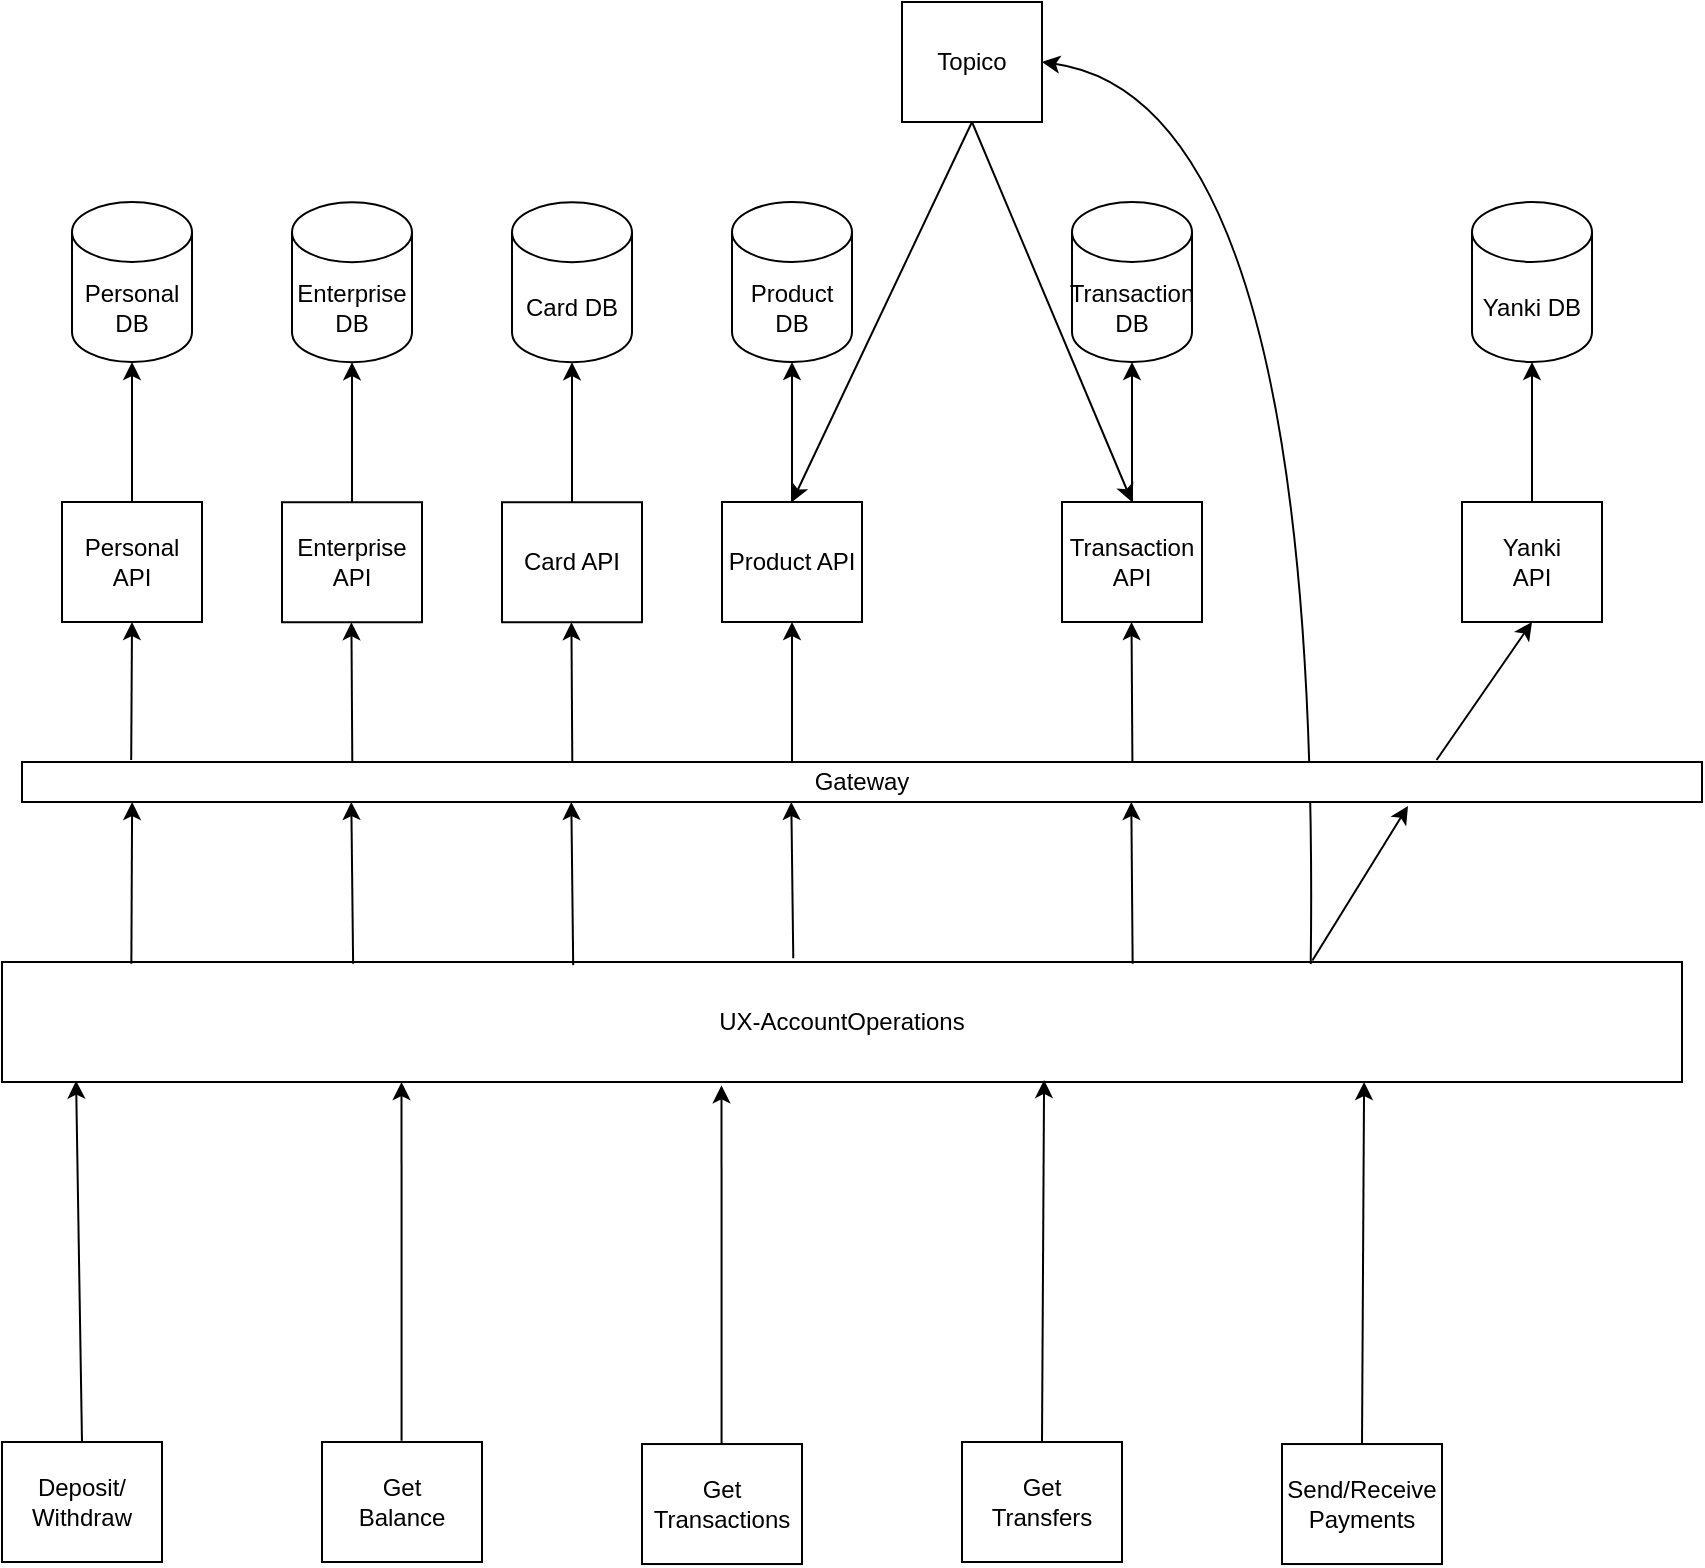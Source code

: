 <mxfile version="17.5.0" type="device" pages="2"><diagram id="IuZ8UtIoADJ6K-cjk_1B" name="Page-1"><mxGraphModel dx="2249" dy="762" grid="1" gridSize="10" guides="1" tooltips="1" connect="1" arrows="1" fold="1" page="1" pageScale="1" pageWidth="827" pageHeight="1169" math="0" shadow="0"><root><mxCell id="0"/><mxCell id="1" parent="0"/><mxCell id="a_QQHa1EiUxBRfrHj9vG-1" value="Personal DB" style="shape=cylinder3;whiteSpace=wrap;html=1;boundedLbl=1;backgroundOutline=1;size=15;" parent="1" vertex="1"><mxGeometry x="-45" y="160" width="60" height="80" as="geometry"/></mxCell><mxCell id="a_QQHa1EiUxBRfrHj9vG-2" value="Product DB" style="shape=cylinder3;whiteSpace=wrap;html=1;boundedLbl=1;backgroundOutline=1;size=15;" parent="1" vertex="1"><mxGeometry x="285" y="160" width="60" height="80" as="geometry"/></mxCell><mxCell id="a_QQHa1EiUxBRfrHj9vG-3" value="Deposit/&lt;br&gt;Withdraw" style="rounded=0;whiteSpace=wrap;html=1;" parent="1" vertex="1"><mxGeometry x="-80" y="780" width="80" height="60" as="geometry"/></mxCell><mxCell id="a_QQHa1EiUxBRfrHj9vG-5" value="Get&lt;br&gt;Balance" style="rounded=0;whiteSpace=wrap;html=1;" parent="1" vertex="1"><mxGeometry x="80" y="780" width="80" height="60" as="geometry"/></mxCell><mxCell id="a_QQHa1EiUxBRfrHj9vG-8" value="" style="endArrow=classic;html=1;rounded=0;exitX=0.5;exitY=0;exitDx=0;exitDy=0;entryX=0.056;entryY=1.006;entryDx=0;entryDy=0;entryPerimeter=0;" parent="1" source="a_QQHa1EiUxBRfrHj9vG-3" edge="1"><mxGeometry width="50" height="50" relative="1" as="geometry"><mxPoint x="40" y="708.98" as="sourcePoint"/><mxPoint x="-42.96" y="599.34" as="targetPoint"/></mxGeometry></mxCell><mxCell id="a_QQHa1EiUxBRfrHj9vG-10" value="UX-AccountOperations" style="rounded=0;whiteSpace=wrap;html=1;" parent="1" vertex="1"><mxGeometry x="-80" y="540" width="840" height="60" as="geometry"/></mxCell><mxCell id="a_QQHa1EiUxBRfrHj9vG-11" value="Product API" style="rounded=0;whiteSpace=wrap;html=1;" parent="1" vertex="1"><mxGeometry x="280" y="310" width="70" height="60" as="geometry"/></mxCell><mxCell id="a_QQHa1EiUxBRfrHj9vG-13" value="" style="endArrow=classic;html=1;rounded=0;entryX=0.5;entryY=1;entryDx=0;entryDy=0;entryPerimeter=0;" parent="1" source="a_QQHa1EiUxBRfrHj9vG-11" target="a_QQHa1EiUxBRfrHj9vG-2" edge="1"><mxGeometry width="50" height="50" relative="1" as="geometry"><mxPoint x="419.5" y="410" as="sourcePoint"/><mxPoint x="419.5" y="260" as="targetPoint"/></mxGeometry></mxCell><mxCell id="a_QQHa1EiUxBRfrHj9vG-18" value="Get Transactions" style="rounded=0;whiteSpace=wrap;html=1;" parent="1" vertex="1"><mxGeometry x="240" y="781.02" width="80" height="60" as="geometry"/></mxCell><mxCell id="KYuFJ9629U5doPVNfK1--2" value="Get&lt;br&gt;Transfers" style="rounded=0;whiteSpace=wrap;html=1;" parent="1" vertex="1"><mxGeometry x="400" y="780" width="80" height="60" as="geometry"/></mxCell><mxCell id="KYuFJ9629U5doPVNfK1--3" value="" style="endArrow=classic;html=1;rounded=0;exitX=0.5;exitY=0;exitDx=0;exitDy=0;entryX=0.557;entryY=0.983;entryDx=0;entryDy=0;entryPerimeter=0;" parent="1" source="KYuFJ9629U5doPVNfK1--2" edge="1"><mxGeometry width="50" height="50" relative="1" as="geometry"><mxPoint x="880" y="500" as="sourcePoint"/><mxPoint x="441.04" y="598.98" as="targetPoint"/></mxGeometry></mxCell><mxCell id="KYuFJ9629U5doPVNfK1--6" value="Enterprise DB" style="shape=cylinder3;whiteSpace=wrap;html=1;boundedLbl=1;backgroundOutline=1;size=15;" parent="1" vertex="1"><mxGeometry x="65" y="160.12" width="60" height="80" as="geometry"/></mxCell><mxCell id="KYuFJ9629U5doPVNfK1--10" value="Personal API" style="rounded=0;whiteSpace=wrap;html=1;" parent="1" vertex="1"><mxGeometry x="-50" y="310" width="70" height="60" as="geometry"/></mxCell><mxCell id="KYuFJ9629U5doPVNfK1--11" value="Enterprise API" style="rounded=0;whiteSpace=wrap;html=1;" parent="1" vertex="1"><mxGeometry x="60" y="310.12" width="70" height="60" as="geometry"/></mxCell><mxCell id="KYuFJ9629U5doPVNfK1--13" value="" style="endArrow=classic;html=1;rounded=0;exitX=0.5;exitY=0;exitDx=0;exitDy=0;entryX=0.909;entryY=1.011;entryDx=0;entryDy=0;entryPerimeter=0;" parent="1" edge="1"><mxGeometry width="50" height="50" relative="1" as="geometry"><mxPoint x="279.8" y="781.02" as="sourcePoint"/><mxPoint x="279.76" y="601.68" as="targetPoint"/></mxGeometry></mxCell><mxCell id="KYuFJ9629U5doPVNfK1--14" value="" style="endArrow=classic;html=1;rounded=0;exitX=0.5;exitY=0;exitDx=0;exitDy=0;entryX=0.909;entryY=1.011;entryDx=0;entryDy=0;entryPerimeter=0;" parent="1" edge="1"><mxGeometry width="50" height="50" relative="1" as="geometry"><mxPoint x="119.8" y="779.34" as="sourcePoint"/><mxPoint x="119.76" y="600" as="targetPoint"/></mxGeometry></mxCell><mxCell id="KYuFJ9629U5doPVNfK1--15" value="" style="endArrow=classic;html=1;rounded=0;exitX=0.065;exitY=-0.05;exitDx=0;exitDy=0;entryX=0.5;entryY=1;entryDx=0;entryDy=0;exitPerimeter=0;" parent="1" source="cX5mDT65zVVy8cALJo_l-21" target="KYuFJ9629U5doPVNfK1--10" edge="1"><mxGeometry width="50" height="50" relative="1" as="geometry"><mxPoint x="130.04" y="559.67" as="sourcePoint"/><mxPoint x="130" y="380.33" as="targetPoint"/></mxGeometry></mxCell><mxCell id="KYuFJ9629U5doPVNfK1--16" value="" style="endArrow=classic;html=1;rounded=0;exitX=0.126;exitY=-0.002;exitDx=0;exitDy=0;entryX=0.5;entryY=1;entryDx=0;entryDy=0;exitPerimeter=0;" parent="1" edge="1"><mxGeometry width="50" height="50" relative="1" as="geometry"><mxPoint x="95.15" y="440.0" as="sourcePoint"/><mxPoint x="94.71" y="370.12" as="targetPoint"/></mxGeometry></mxCell><mxCell id="KYuFJ9629U5doPVNfK1--17" value="" style="endArrow=classic;html=1;rounded=0;entryX=0.5;entryY=1;entryDx=0;entryDy=0;" parent="1" target="a_QQHa1EiUxBRfrHj9vG-11" edge="1"><mxGeometry width="50" height="50" relative="1" as="geometry"><mxPoint x="315" y="440" as="sourcePoint"/><mxPoint x="319.76" y="370" as="targetPoint"/></mxGeometry></mxCell><mxCell id="KYuFJ9629U5doPVNfK1--19" value="" style="endArrow=classic;html=1;rounded=0;entryX=0.5;entryY=1;entryDx=0;entryDy=0;entryPerimeter=0;exitX=0.5;exitY=0;exitDx=0;exitDy=0;" parent="1" source="KYuFJ9629U5doPVNfK1--11" target="KYuFJ9629U5doPVNfK1--6" edge="1"><mxGeometry width="50" height="50" relative="1" as="geometry"><mxPoint x="120" y="310.12" as="sourcePoint"/><mxPoint x="120" y="240.12" as="targetPoint"/></mxGeometry></mxCell><mxCell id="KYuFJ9629U5doPVNfK1--20" value="" style="endArrow=classic;html=1;rounded=0;entryX=0.5;entryY=1;entryDx=0;entryDy=0;entryPerimeter=0;exitX=0.5;exitY=0;exitDx=0;exitDy=0;" parent="1" source="KYuFJ9629U5doPVNfK1--10" target="a_QQHa1EiUxBRfrHj9vG-1" edge="1"><mxGeometry width="50" height="50" relative="1" as="geometry"><mxPoint x="130" y="310" as="sourcePoint"/><mxPoint x="130" y="240" as="targetPoint"/></mxGeometry></mxCell><mxCell id="cX5mDT65zVVy8cALJo_l-1" value="Yanki DB" style="shape=cylinder3;whiteSpace=wrap;html=1;boundedLbl=1;backgroundOutline=1;size=15;" vertex="1" parent="1"><mxGeometry x="655" y="160" width="60" height="80" as="geometry"/></mxCell><mxCell id="cX5mDT65zVVy8cALJo_l-2" value="Yanki&lt;br&gt;API" style="rounded=0;whiteSpace=wrap;html=1;" vertex="1" parent="1"><mxGeometry x="650" y="310" width="70" height="60" as="geometry"/></mxCell><mxCell id="cX5mDT65zVVy8cALJo_l-3" value="" style="endArrow=classic;html=1;rounded=0;exitX=0.5;exitY=0;exitDx=0;exitDy=0;entryX=0.5;entryY=1;entryDx=0;entryDy=0;entryPerimeter=0;" edge="1" parent="1" source="cX5mDT65zVVy8cALJo_l-2" target="cX5mDT65zVVy8cALJo_l-1"><mxGeometry width="50" height="50" relative="1" as="geometry"><mxPoint x="689.66" y="310" as="sourcePoint"/><mxPoint x="690" y="240" as="targetPoint"/></mxGeometry></mxCell><mxCell id="cX5mDT65zVVy8cALJo_l-4" value="" style="endArrow=classic;html=1;rounded=0;exitX=0.78;exitY=-0.012;exitDx=0;exitDy=0;entryX=0.825;entryY=1.1;entryDx=0;entryDy=0;exitPerimeter=0;entryPerimeter=0;" edge="1" parent="1" source="a_QQHa1EiUxBRfrHj9vG-10" target="cX5mDT65zVVy8cALJo_l-21"><mxGeometry width="50" height="50" relative="1" as="geometry"><mxPoint x="560.44" y="439.88" as="sourcePoint"/><mxPoint x="560" y="370" as="targetPoint"/></mxGeometry></mxCell><mxCell id="cX5mDT65zVVy8cALJo_l-7" value="Transaction DB" style="shape=cylinder3;whiteSpace=wrap;html=1;boundedLbl=1;backgroundOutline=1;size=15;" vertex="1" parent="1"><mxGeometry x="455" y="160" width="60" height="80" as="geometry"/></mxCell><mxCell id="cX5mDT65zVVy8cALJo_l-8" value="Transaction&lt;br&gt;API" style="rounded=0;whiteSpace=wrap;html=1;" vertex="1" parent="1"><mxGeometry x="450" y="310" width="70" height="60" as="geometry"/></mxCell><mxCell id="cX5mDT65zVVy8cALJo_l-9" value="" style="endArrow=classic;html=1;rounded=0;exitX=0.5;exitY=0;exitDx=0;exitDy=0;entryX=0.5;entryY=1;entryDx=0;entryDy=0;entryPerimeter=0;" edge="1" parent="1" source="cX5mDT65zVVy8cALJo_l-8" target="cX5mDT65zVVy8cALJo_l-7"><mxGeometry width="50" height="50" relative="1" as="geometry"><mxPoint x="489.66" y="310" as="sourcePoint"/><mxPoint x="490" y="240" as="targetPoint"/></mxGeometry></mxCell><mxCell id="cX5mDT65zVVy8cALJo_l-10" value="" style="endArrow=classic;html=1;rounded=0;exitX=0.126;exitY=-0.002;exitDx=0;exitDy=0;entryX=0.5;entryY=1;entryDx=0;entryDy=0;exitPerimeter=0;" edge="1" parent="1"><mxGeometry width="50" height="50" relative="1" as="geometry"><mxPoint x="485.2" y="439.88" as="sourcePoint"/><mxPoint x="484.76" y="370" as="targetPoint"/></mxGeometry></mxCell><mxCell id="cX5mDT65zVVy8cALJo_l-11" value="Topico" style="rounded=0;whiteSpace=wrap;html=1;" vertex="1" parent="1"><mxGeometry x="370" y="60" width="70" height="60" as="geometry"/></mxCell><mxCell id="cX5mDT65zVVy8cALJo_l-12" value="" style="curved=1;endArrow=classic;html=1;rounded=0;entryX=1;entryY=0.5;entryDx=0;entryDy=0;exitX=0.779;exitY=0.017;exitDx=0;exitDy=0;exitPerimeter=0;" edge="1" parent="1" source="a_QQHa1EiUxBRfrHj9vG-10" target="cX5mDT65zVVy8cALJo_l-11"><mxGeometry width="50" height="50" relative="1" as="geometry"><mxPoint x="560" y="440" as="sourcePoint"/><mxPoint x="630" y="110" as="targetPoint"/><Array as="points"><mxPoint x="580" y="110"/></Array></mxGeometry></mxCell><mxCell id="cX5mDT65zVVy8cALJo_l-13" value="" style="endArrow=classic;html=1;rounded=0;entryX=0.5;entryY=0;entryDx=0;entryDy=0;exitX=0.5;exitY=1;exitDx=0;exitDy=0;" edge="1" parent="1" source="cX5mDT65zVVy8cALJo_l-11" target="cX5mDT65zVVy8cALJo_l-8"><mxGeometry width="50" height="50" relative="1" as="geometry"><mxPoint x="110" y="210" as="sourcePoint"/><mxPoint x="160" y="160" as="targetPoint"/></mxGeometry></mxCell><mxCell id="cX5mDT65zVVy8cALJo_l-14" value="" style="endArrow=classic;html=1;rounded=0;entryX=0.5;entryY=0;entryDx=0;entryDy=0;exitX=0.5;exitY=1;exitDx=0;exitDy=0;" edge="1" parent="1" source="cX5mDT65zVVy8cALJo_l-11" target="a_QQHa1EiUxBRfrHj9vG-11"><mxGeometry width="50" height="50" relative="1" as="geometry"><mxPoint x="415" y="130" as="sourcePoint"/><mxPoint x="495" y="320" as="targetPoint"/></mxGeometry></mxCell><mxCell id="cX5mDT65zVVy8cALJo_l-15" value="Send/Receive Payments" style="rounded=0;whiteSpace=wrap;html=1;" vertex="1" parent="1"><mxGeometry x="560" y="781.02" width="80" height="60" as="geometry"/></mxCell><mxCell id="cX5mDT65zVVy8cALJo_l-16" value="" style="endArrow=classic;html=1;rounded=0;exitX=0.5;exitY=0;exitDx=0;exitDy=0;entryX=0.557;entryY=0.983;entryDx=0;entryDy=0;entryPerimeter=0;" edge="1" parent="1" source="cX5mDT65zVVy8cALJo_l-15"><mxGeometry width="50" height="50" relative="1" as="geometry"><mxPoint x="1040" y="501.02" as="sourcePoint"/><mxPoint x="601.04" y="600" as="targetPoint"/></mxGeometry></mxCell><mxCell id="cX5mDT65zVVy8cALJo_l-17" value="Card DB" style="shape=cylinder3;whiteSpace=wrap;html=1;boundedLbl=1;backgroundOutline=1;size=15;" vertex="1" parent="1"><mxGeometry x="175" y="160.12" width="60" height="80" as="geometry"/></mxCell><mxCell id="cX5mDT65zVVy8cALJo_l-18" value="Card API" style="rounded=0;whiteSpace=wrap;html=1;" vertex="1" parent="1"><mxGeometry x="170" y="310.12" width="70" height="60" as="geometry"/></mxCell><mxCell id="cX5mDT65zVVy8cALJo_l-19" value="" style="endArrow=classic;html=1;rounded=0;exitX=0.126;exitY=-0.002;exitDx=0;exitDy=0;entryX=0.5;entryY=1;entryDx=0;entryDy=0;exitPerimeter=0;" edge="1" parent="1"><mxGeometry width="50" height="50" relative="1" as="geometry"><mxPoint x="205.15" y="440" as="sourcePoint"/><mxPoint x="204.71" y="370.12" as="targetPoint"/></mxGeometry></mxCell><mxCell id="cX5mDT65zVVy8cALJo_l-20" value="" style="endArrow=classic;html=1;rounded=0;entryX=0.5;entryY=1;entryDx=0;entryDy=0;entryPerimeter=0;exitX=0.5;exitY=0;exitDx=0;exitDy=0;" edge="1" parent="1" source="cX5mDT65zVVy8cALJo_l-18" target="cX5mDT65zVVy8cALJo_l-17"><mxGeometry width="50" height="50" relative="1" as="geometry"><mxPoint x="230" y="310.12" as="sourcePoint"/><mxPoint x="230" y="240.12" as="targetPoint"/></mxGeometry></mxCell><mxCell id="cX5mDT65zVVy8cALJo_l-21" value="Gateway" style="rounded=0;whiteSpace=wrap;html=1;" vertex="1" parent="1"><mxGeometry x="-70" y="440" width="840" height="20" as="geometry"/></mxCell><mxCell id="cX5mDT65zVVy8cALJo_l-22" value="" style="endArrow=classic;html=1;rounded=0;exitX=0.077;exitY=0.015;exitDx=0;exitDy=0;entryX=0.5;entryY=1;entryDx=0;entryDy=0;exitPerimeter=0;" edge="1" parent="1" source="a_QQHa1EiUxBRfrHj9vG-10"><mxGeometry width="50" height="50" relative="1" as="geometry"><mxPoint x="-15.34" y="529" as="sourcePoint"/><mxPoint x="-14.94" y="460" as="targetPoint"/></mxGeometry></mxCell><mxCell id="cX5mDT65zVVy8cALJo_l-23" value="" style="endArrow=classic;html=1;rounded=0;exitX=0.209;exitY=0.015;exitDx=0;exitDy=0;entryX=0.5;entryY=1;entryDx=0;entryDy=0;exitPerimeter=0;" edge="1" parent="1" source="a_QQHa1EiUxBRfrHj9vG-10"><mxGeometry width="50" height="50" relative="1" as="geometry"><mxPoint x="95.1" y="529.88" as="sourcePoint"/><mxPoint x="94.66" y="460.0" as="targetPoint"/></mxGeometry></mxCell><mxCell id="cX5mDT65zVVy8cALJo_l-24" value="" style="endArrow=classic;html=1;rounded=0;entryX=0.5;entryY=1;entryDx=0;entryDy=0;exitX=0.471;exitY=-0.031;exitDx=0;exitDy=0;exitPerimeter=0;" edge="1" parent="1" source="a_QQHa1EiUxBRfrHj9vG-10"><mxGeometry width="50" height="50" relative="1" as="geometry"><mxPoint x="314.66" y="530" as="sourcePoint"/><mxPoint x="314.66" y="460" as="targetPoint"/></mxGeometry></mxCell><mxCell id="cX5mDT65zVVy8cALJo_l-25" value="" style="endArrow=classic;html=1;rounded=0;exitX=0.673;exitY=0.015;exitDx=0;exitDy=0;entryX=0.5;entryY=1;entryDx=0;entryDy=0;exitPerimeter=0;" edge="1" parent="1" source="a_QQHa1EiUxBRfrHj9vG-10"><mxGeometry width="50" height="50" relative="1" as="geometry"><mxPoint x="485.1" y="529.88" as="sourcePoint"/><mxPoint x="484.66" y="460" as="targetPoint"/></mxGeometry></mxCell><mxCell id="cX5mDT65zVVy8cALJo_l-26" value="" style="endArrow=classic;html=1;rounded=0;exitX=0.34;exitY=0.026;exitDx=0;exitDy=0;entryX=0.5;entryY=1;entryDx=0;entryDy=0;exitPerimeter=0;" edge="1" parent="1" source="a_QQHa1EiUxBRfrHj9vG-10"><mxGeometry width="50" height="50" relative="1" as="geometry"><mxPoint x="205.1" y="529.88" as="sourcePoint"/><mxPoint x="204.66" y="460.0" as="targetPoint"/></mxGeometry></mxCell><mxCell id="cX5mDT65zVVy8cALJo_l-27" value="" style="endArrow=classic;html=1;rounded=0;exitX=0.842;exitY=-0.05;exitDx=0;exitDy=0;entryX=0.5;entryY=1;entryDx=0;entryDy=0;exitPerimeter=0;" edge="1" parent="1" source="cX5mDT65zVVy8cALJo_l-21" target="cX5mDT65zVVy8cALJo_l-2"><mxGeometry width="50" height="50" relative="1" as="geometry"><mxPoint x="616.48" y="440" as="sourcePoint"/><mxPoint x="650.0" y="363.72" as="targetPoint"/></mxGeometry></mxCell></root></mxGraphModel></diagram><diagram id="lpLo9djQ4YTZzFvlZy6b" name="Page-2"><mxGraphModel dx="1059" dy="1871" grid="1" gridSize="10" guides="1" tooltips="1" connect="1" arrows="1" fold="1" page="1" pageScale="1" pageWidth="827" pageHeight="1169" math="0" shadow="0"><root><mxCell id="0"/><mxCell id="1" parent="0"/><mxCell id="lYzwQVZU7XmkVxWhcohu-1" value="Table: Cuentas" style="shape=table;startSize=30;container=1;collapsible=1;childLayout=tableLayout;fixedRows=1;rowLines=0;fontStyle=1;align=center;resizeLast=1;" parent="1" vertex="1"><mxGeometry x="360" y="-40" width="200" height="300" as="geometry"/></mxCell><mxCell id="lYzwQVZU7XmkVxWhcohu-2" value="" style="shape=tableRow;horizontal=0;startSize=0;swimlaneHead=0;swimlaneBody=0;fillColor=none;collapsible=0;dropTarget=0;points=[[0,0.5],[1,0.5]];portConstraint=eastwest;top=0;left=0;right=0;bottom=1;" parent="lYzwQVZU7XmkVxWhcohu-1" vertex="1"><mxGeometry y="30" width="200" height="30" as="geometry"/></mxCell><mxCell id="lYzwQVZU7XmkVxWhcohu-3" value="PK" style="shape=partialRectangle;connectable=0;fillColor=none;top=0;left=0;bottom=0;right=0;fontStyle=1;overflow=hidden;" parent="lYzwQVZU7XmkVxWhcohu-2" vertex="1"><mxGeometry width="30" height="30" as="geometry"><mxRectangle width="30" height="30" as="alternateBounds"/></mxGeometry></mxCell><mxCell id="lYzwQVZU7XmkVxWhcohu-4" value="ID" style="shape=partialRectangle;connectable=0;fillColor=none;top=0;left=0;bottom=0;right=0;align=left;spacingLeft=6;fontStyle=5;overflow=hidden;" parent="lYzwQVZU7XmkVxWhcohu-2" vertex="1"><mxGeometry x="30" width="170" height="30" as="geometry"><mxRectangle width="170" height="30" as="alternateBounds"/></mxGeometry></mxCell><mxCell id="lYzwQVZU7XmkVxWhcohu-5" value="" style="shape=tableRow;horizontal=0;startSize=0;swimlaneHead=0;swimlaneBody=0;fillColor=none;collapsible=0;dropTarget=0;points=[[0,0.5],[1,0.5]];portConstraint=eastwest;top=0;left=0;right=0;bottom=0;" parent="lYzwQVZU7XmkVxWhcohu-1" vertex="1"><mxGeometry y="60" width="200" height="30" as="geometry"/></mxCell><mxCell id="lYzwQVZU7XmkVxWhcohu-6" value="" style="shape=partialRectangle;connectable=0;fillColor=none;top=0;left=0;bottom=0;right=0;editable=1;overflow=hidden;" parent="lYzwQVZU7XmkVxWhcohu-5" vertex="1"><mxGeometry width="30" height="30" as="geometry"><mxRectangle width="30" height="30" as="alternateBounds"/></mxGeometry></mxCell><mxCell id="lYzwQVZU7XmkVxWhcohu-7" value="IdCuenta" style="shape=partialRectangle;connectable=0;fillColor=none;top=0;left=0;bottom=0;right=0;align=left;spacingLeft=6;overflow=hidden;" parent="lYzwQVZU7XmkVxWhcohu-5" vertex="1"><mxGeometry x="30" width="170" height="30" as="geometry"><mxRectangle width="170" height="30" as="alternateBounds"/></mxGeometry></mxCell><mxCell id="lYzwQVZU7XmkVxWhcohu-8" value="" style="shape=tableRow;horizontal=0;startSize=0;swimlaneHead=0;swimlaneBody=0;fillColor=none;collapsible=0;dropTarget=0;points=[[0,0.5],[1,0.5]];portConstraint=eastwest;top=0;left=0;right=0;bottom=0;" parent="lYzwQVZU7XmkVxWhcohu-1" vertex="1"><mxGeometry y="90" width="200" height="30" as="geometry"/></mxCell><mxCell id="lYzwQVZU7XmkVxWhcohu-9" value="" style="shape=partialRectangle;connectable=0;fillColor=none;top=0;left=0;bottom=0;right=0;editable=1;overflow=hidden;" parent="lYzwQVZU7XmkVxWhcohu-8" vertex="1"><mxGeometry width="30" height="30" as="geometry"><mxRectangle width="30" height="30" as="alternateBounds"/></mxGeometry></mxCell><mxCell id="lYzwQVZU7XmkVxWhcohu-10" value="TipoCuenta" style="shape=partialRectangle;connectable=0;fillColor=none;top=0;left=0;bottom=0;right=0;align=left;spacingLeft=6;overflow=hidden;" parent="lYzwQVZU7XmkVxWhcohu-8" vertex="1"><mxGeometry x="30" width="170" height="30" as="geometry"><mxRectangle width="170" height="30" as="alternateBounds"/></mxGeometry></mxCell><mxCell id="lYzwQVZU7XmkVxWhcohu-11" value="" style="shape=tableRow;horizontal=0;startSize=0;swimlaneHead=0;swimlaneBody=0;fillColor=none;collapsible=0;dropTarget=0;points=[[0,0.5],[1,0.5]];portConstraint=eastwest;top=0;left=0;right=0;bottom=0;" parent="lYzwQVZU7XmkVxWhcohu-1" vertex="1"><mxGeometry y="120" width="200" height="30" as="geometry"/></mxCell><mxCell id="lYzwQVZU7XmkVxWhcohu-12" value="" style="shape=partialRectangle;connectable=0;fillColor=none;top=0;left=0;bottom=0;right=0;editable=1;overflow=hidden;" parent="lYzwQVZU7XmkVxWhcohu-11" vertex="1"><mxGeometry width="30" height="30" as="geometry"><mxRectangle width="30" height="30" as="alternateBounds"/></mxGeometry></mxCell><mxCell id="lYzwQVZU7XmkVxWhcohu-13" value="Balance" style="shape=partialRectangle;connectable=0;fillColor=none;top=0;left=0;bottom=0;right=0;align=left;spacingLeft=6;overflow=hidden;" parent="lYzwQVZU7XmkVxWhcohu-11" vertex="1"><mxGeometry x="30" width="170" height="30" as="geometry"><mxRectangle width="170" height="30" as="alternateBounds"/></mxGeometry></mxCell><mxCell id="lYzwQVZU7XmkVxWhcohu-159" style="shape=tableRow;horizontal=0;startSize=0;swimlaneHead=0;swimlaneBody=0;fillColor=none;collapsible=0;dropTarget=0;points=[[0,0.5],[1,0.5]];portConstraint=eastwest;top=0;left=0;right=0;bottom=0;" parent="lYzwQVZU7XmkVxWhcohu-1" vertex="1"><mxGeometry y="150" width="200" height="30" as="geometry"/></mxCell><mxCell id="lYzwQVZU7XmkVxWhcohu-160" style="shape=partialRectangle;connectable=0;fillColor=none;top=0;left=0;bottom=0;right=0;editable=1;overflow=hidden;" parent="lYzwQVZU7XmkVxWhcohu-159" vertex="1"><mxGeometry width="30" height="30" as="geometry"><mxRectangle width="30" height="30" as="alternateBounds"/></mxGeometry></mxCell><mxCell id="lYzwQVZU7XmkVxWhcohu-161" value="" style="shape=partialRectangle;connectable=0;fillColor=none;top=0;left=0;bottom=0;right=0;align=left;spacingLeft=6;overflow=hidden;" parent="lYzwQVZU7XmkVxWhcohu-159" vertex="1"><mxGeometry x="30" width="170" height="30" as="geometry"><mxRectangle width="170" height="30" as="alternateBounds"/></mxGeometry></mxCell><mxCell id="bgLL2fSjr_FcensS7A49-10" style="shape=tableRow;horizontal=0;startSize=0;swimlaneHead=0;swimlaneBody=0;fillColor=none;collapsible=0;dropTarget=0;points=[[0,0.5],[1,0.5]];portConstraint=eastwest;top=0;left=0;right=0;bottom=0;" vertex="1" parent="lYzwQVZU7XmkVxWhcohu-1"><mxGeometry y="180" width="200" height="30" as="geometry"/></mxCell><mxCell id="bgLL2fSjr_FcensS7A49-11" style="shape=partialRectangle;connectable=0;fillColor=none;top=0;left=0;bottom=0;right=0;editable=1;overflow=hidden;" vertex="1" parent="bgLL2fSjr_FcensS7A49-10"><mxGeometry width="30" height="30" as="geometry"><mxRectangle width="30" height="30" as="alternateBounds"/></mxGeometry></mxCell><mxCell id="bgLL2fSjr_FcensS7A49-12" value="TipoMoneda" style="shape=partialRectangle;connectable=0;fillColor=none;top=0;left=0;bottom=0;right=0;align=left;spacingLeft=6;overflow=hidden;" vertex="1" parent="bgLL2fSjr_FcensS7A49-10"><mxGeometry x="30" width="170" height="30" as="geometry"><mxRectangle width="170" height="30" as="alternateBounds"/></mxGeometry></mxCell><mxCell id="bgLL2fSjr_FcensS7A49-1" style="shape=tableRow;horizontal=0;startSize=0;swimlaneHead=0;swimlaneBody=0;fillColor=none;collapsible=0;dropTarget=0;points=[[0,0.5],[1,0.5]];portConstraint=eastwest;top=0;left=0;right=0;bottom=0;" vertex="1" parent="lYzwQVZU7XmkVxWhcohu-1"><mxGeometry y="210" width="200" height="30" as="geometry"/></mxCell><mxCell id="bgLL2fSjr_FcensS7A49-2" style="shape=partialRectangle;connectable=0;fillColor=none;top=0;left=0;bottom=0;right=0;editable=1;overflow=hidden;" vertex="1" parent="bgLL2fSjr_FcensS7A49-1"><mxGeometry width="30" height="30" as="geometry"><mxRectangle width="30" height="30" as="alternateBounds"/></mxGeometry></mxCell><mxCell id="bgLL2fSjr_FcensS7A49-3" value="Comision" style="shape=partialRectangle;connectable=0;fillColor=none;top=0;left=0;bottom=0;right=0;align=left;spacingLeft=6;overflow=hidden;" vertex="1" parent="bgLL2fSjr_FcensS7A49-1"><mxGeometry x="30" width="170" height="30" as="geometry"><mxRectangle width="170" height="30" as="alternateBounds"/></mxGeometry></mxCell><mxCell id="bgLL2fSjr_FcensS7A49-4" style="shape=tableRow;horizontal=0;startSize=0;swimlaneHead=0;swimlaneBody=0;fillColor=none;collapsible=0;dropTarget=0;points=[[0,0.5],[1,0.5]];portConstraint=eastwest;top=0;left=0;right=0;bottom=0;" vertex="1" parent="lYzwQVZU7XmkVxWhcohu-1"><mxGeometry y="240" width="200" height="30" as="geometry"/></mxCell><mxCell id="bgLL2fSjr_FcensS7A49-5" style="shape=partialRectangle;connectable=0;fillColor=none;top=0;left=0;bottom=0;right=0;editable=1;overflow=hidden;" vertex="1" parent="bgLL2fSjr_FcensS7A49-4"><mxGeometry width="30" height="30" as="geometry"><mxRectangle width="30" height="30" as="alternateBounds"/></mxGeometry></mxCell><mxCell id="bgLL2fSjr_FcensS7A49-6" value="LimiteMovimientos" style="shape=partialRectangle;connectable=0;fillColor=none;top=0;left=0;bottom=0;right=0;align=left;spacingLeft=6;overflow=hidden;" vertex="1" parent="bgLL2fSjr_FcensS7A49-4"><mxGeometry x="30" width="170" height="30" as="geometry"><mxRectangle width="170" height="30" as="alternateBounds"/></mxGeometry></mxCell><mxCell id="bgLL2fSjr_FcensS7A49-7" style="shape=tableRow;horizontal=0;startSize=0;swimlaneHead=0;swimlaneBody=0;fillColor=none;collapsible=0;dropTarget=0;points=[[0,0.5],[1,0.5]];portConstraint=eastwest;top=0;left=0;right=0;bottom=0;" vertex="1" parent="lYzwQVZU7XmkVxWhcohu-1"><mxGeometry y="270" width="200" height="30" as="geometry"/></mxCell><mxCell id="bgLL2fSjr_FcensS7A49-8" style="shape=partialRectangle;connectable=0;fillColor=none;top=0;left=0;bottom=0;right=0;editable=1;overflow=hidden;" vertex="1" parent="bgLL2fSjr_FcensS7A49-7"><mxGeometry width="30" height="30" as="geometry"><mxRectangle width="30" height="30" as="alternateBounds"/></mxGeometry></mxCell><mxCell id="bgLL2fSjr_FcensS7A49-9" value="DiaUnicoMovimiento" style="shape=partialRectangle;connectable=0;fillColor=none;top=0;left=0;bottom=0;right=0;align=left;spacingLeft=6;overflow=hidden;" vertex="1" parent="bgLL2fSjr_FcensS7A49-7"><mxGeometry x="30" width="170" height="30" as="geometry"><mxRectangle width="170" height="30" as="alternateBounds"/></mxGeometry></mxCell><mxCell id="lYzwQVZU7XmkVxWhcohu-15" value="Cliente Personal" style="shape=table;startSize=30;container=1;collapsible=1;childLayout=tableLayout;fixedRows=1;rowLines=0;fontStyle=1;align=center;resizeLast=1;spacing=2;" parent="1" vertex="1"><mxGeometry x="640" y="160" width="180" height="240" as="geometry"><mxRectangle x="360" y="80" width="70" height="30" as="alternateBounds"/></mxGeometry></mxCell><mxCell id="lYzwQVZU7XmkVxWhcohu-16" value="" style="shape=tableRow;horizontal=0;startSize=0;swimlaneHead=0;swimlaneBody=0;fillColor=none;collapsible=0;dropTarget=0;points=[[0,0.5],[1,0.5]];portConstraint=eastwest;top=0;left=0;right=0;bottom=1;" parent="lYzwQVZU7XmkVxWhcohu-15" vertex="1"><mxGeometry y="30" width="180" height="30" as="geometry"/></mxCell><mxCell id="lYzwQVZU7XmkVxWhcohu-17" value="PK" style="shape=partialRectangle;connectable=0;fillColor=none;top=0;left=0;bottom=0;right=0;fontStyle=1;overflow=hidden;" parent="lYzwQVZU7XmkVxWhcohu-16" vertex="1"><mxGeometry width="30" height="30" as="geometry"><mxRectangle width="30" height="30" as="alternateBounds"/></mxGeometry></mxCell><mxCell id="lYzwQVZU7XmkVxWhcohu-18" value="ID" style="shape=partialRectangle;connectable=0;fillColor=none;top=0;left=0;bottom=0;right=0;align=left;spacingLeft=6;fontStyle=5;overflow=hidden;" parent="lYzwQVZU7XmkVxWhcohu-16" vertex="1"><mxGeometry x="30" width="150" height="30" as="geometry"><mxRectangle width="150" height="30" as="alternateBounds"/></mxGeometry></mxCell><mxCell id="lYzwQVZU7XmkVxWhcohu-19" value="" style="shape=tableRow;horizontal=0;startSize=0;swimlaneHead=0;swimlaneBody=0;fillColor=none;collapsible=0;dropTarget=0;points=[[0,0.5],[1,0.5]];portConstraint=eastwest;top=0;left=0;right=0;bottom=0;" parent="lYzwQVZU7XmkVxWhcohu-15" vertex="1"><mxGeometry y="60" width="180" height="30" as="geometry"/></mxCell><mxCell id="lYzwQVZU7XmkVxWhcohu-20" value="" style="shape=partialRectangle;connectable=0;fillColor=none;top=0;left=0;bottom=0;right=0;editable=1;overflow=hidden;" parent="lYzwQVZU7XmkVxWhcohu-19" vertex="1"><mxGeometry width="30" height="30" as="geometry"><mxRectangle width="30" height="30" as="alternateBounds"/></mxGeometry></mxCell><mxCell id="lYzwQVZU7XmkVxWhcohu-21" value="Nombre" style="shape=partialRectangle;connectable=0;fillColor=none;top=0;left=0;bottom=0;right=0;align=left;spacingLeft=6;overflow=hidden;" parent="lYzwQVZU7XmkVxWhcohu-19" vertex="1"><mxGeometry x="30" width="150" height="30" as="geometry"><mxRectangle width="150" height="30" as="alternateBounds"/></mxGeometry></mxCell><mxCell id="lYzwQVZU7XmkVxWhcohu-22" value="" style="shape=tableRow;horizontal=0;startSize=0;swimlaneHead=0;swimlaneBody=0;fillColor=none;collapsible=0;dropTarget=0;points=[[0,0.5],[1,0.5]];portConstraint=eastwest;top=0;left=0;right=0;bottom=0;" parent="lYzwQVZU7XmkVxWhcohu-15" vertex="1"><mxGeometry y="90" width="180" height="30" as="geometry"/></mxCell><mxCell id="lYzwQVZU7XmkVxWhcohu-23" value="" style="shape=partialRectangle;connectable=0;fillColor=none;top=0;left=0;bottom=0;right=0;editable=1;overflow=hidden;" parent="lYzwQVZU7XmkVxWhcohu-22" vertex="1"><mxGeometry width="30" height="30" as="geometry"><mxRectangle width="30" height="30" as="alternateBounds"/></mxGeometry></mxCell><mxCell id="lYzwQVZU7XmkVxWhcohu-24" value="Apellido" style="shape=partialRectangle;connectable=0;fillColor=none;top=0;left=0;bottom=0;right=0;align=left;spacingLeft=6;overflow=hidden;" parent="lYzwQVZU7XmkVxWhcohu-22" vertex="1"><mxGeometry x="30" width="150" height="30" as="geometry"><mxRectangle width="150" height="30" as="alternateBounds"/></mxGeometry></mxCell><mxCell id="lYzwQVZU7XmkVxWhcohu-25" value="" style="shape=tableRow;horizontal=0;startSize=0;swimlaneHead=0;swimlaneBody=0;fillColor=none;collapsible=0;dropTarget=0;points=[[0,0.5],[1,0.5]];portConstraint=eastwest;top=0;left=0;right=0;bottom=0;" parent="lYzwQVZU7XmkVxWhcohu-15" vertex="1"><mxGeometry y="120" width="180" height="30" as="geometry"/></mxCell><mxCell id="lYzwQVZU7XmkVxWhcohu-26" value="" style="shape=partialRectangle;connectable=0;fillColor=none;top=0;left=0;bottom=0;right=0;editable=1;overflow=hidden;" parent="lYzwQVZU7XmkVxWhcohu-25" vertex="1"><mxGeometry width="30" height="30" as="geometry"><mxRectangle width="30" height="30" as="alternateBounds"/></mxGeometry></mxCell><mxCell id="lYzwQVZU7XmkVxWhcohu-27" value="Dni" style="shape=partialRectangle;connectable=0;fillColor=none;top=0;left=0;bottom=0;right=0;align=left;spacingLeft=6;overflow=hidden;" parent="lYzwQVZU7XmkVxWhcohu-25" vertex="1"><mxGeometry x="30" width="150" height="30" as="geometry"><mxRectangle width="150" height="30" as="alternateBounds"/></mxGeometry></mxCell><mxCell id="lYzwQVZU7XmkVxWhcohu-59" style="shape=tableRow;horizontal=0;startSize=0;swimlaneHead=0;swimlaneBody=0;fillColor=none;collapsible=0;dropTarget=0;points=[[0,0.5],[1,0.5]];portConstraint=eastwest;top=0;left=0;right=0;bottom=0;" parent="lYzwQVZU7XmkVxWhcohu-15" vertex="1"><mxGeometry y="150" width="180" height="30" as="geometry"/></mxCell><mxCell id="lYzwQVZU7XmkVxWhcohu-60" style="shape=partialRectangle;connectable=0;fillColor=none;top=0;left=0;bottom=0;right=0;editable=1;overflow=hidden;" parent="lYzwQVZU7XmkVxWhcohu-59" vertex="1"><mxGeometry width="30" height="30" as="geometry"><mxRectangle width="30" height="30" as="alternateBounds"/></mxGeometry></mxCell><mxCell id="lYzwQVZU7XmkVxWhcohu-61" value="TipoCliente" style="shape=partialRectangle;connectable=0;fillColor=none;top=0;left=0;bottom=0;right=0;align=left;spacingLeft=6;overflow=hidden;" parent="lYzwQVZU7XmkVxWhcohu-59" vertex="1"><mxGeometry x="30" width="150" height="30" as="geometry"><mxRectangle width="150" height="30" as="alternateBounds"/></mxGeometry></mxCell><mxCell id="lYzwQVZU7XmkVxWhcohu-62" style="shape=tableRow;horizontal=0;startSize=0;swimlaneHead=0;swimlaneBody=0;fillColor=none;collapsible=0;dropTarget=0;points=[[0,0.5],[1,0.5]];portConstraint=eastwest;top=0;left=0;right=0;bottom=0;" parent="lYzwQVZU7XmkVxWhcohu-15" vertex="1"><mxGeometry y="180" width="180" height="30" as="geometry"/></mxCell><mxCell id="lYzwQVZU7XmkVxWhcohu-63" style="shape=partialRectangle;connectable=0;fillColor=none;top=0;left=0;bottom=0;right=0;editable=1;overflow=hidden;" parent="lYzwQVZU7XmkVxWhcohu-62" vertex="1"><mxGeometry width="30" height="30" as="geometry"><mxRectangle width="30" height="30" as="alternateBounds"/></mxGeometry></mxCell><mxCell id="lYzwQVZU7XmkVxWhcohu-64" value="Telefono" style="shape=partialRectangle;connectable=0;fillColor=none;top=0;left=0;bottom=0;right=0;align=left;spacingLeft=6;overflow=hidden;" parent="lYzwQVZU7XmkVxWhcohu-62" vertex="1"><mxGeometry x="30" width="150" height="30" as="geometry"><mxRectangle width="150" height="30" as="alternateBounds"/></mxGeometry></mxCell><mxCell id="lYzwQVZU7XmkVxWhcohu-65" style="shape=tableRow;horizontal=0;startSize=0;swimlaneHead=0;swimlaneBody=0;fillColor=none;collapsible=0;dropTarget=0;points=[[0,0.5],[1,0.5]];portConstraint=eastwest;top=0;left=0;right=0;bottom=0;" parent="lYzwQVZU7XmkVxWhcohu-15" vertex="1"><mxGeometry y="210" width="180" height="30" as="geometry"/></mxCell><mxCell id="lYzwQVZU7XmkVxWhcohu-66" style="shape=partialRectangle;connectable=0;fillColor=none;top=0;left=0;bottom=0;right=0;editable=1;overflow=hidden;" parent="lYzwQVZU7XmkVxWhcohu-65" vertex="1"><mxGeometry width="30" height="30" as="geometry"><mxRectangle width="30" height="30" as="alternateBounds"/></mxGeometry></mxCell><mxCell id="lYzwQVZU7XmkVxWhcohu-67" value="Correo" style="shape=partialRectangle;connectable=0;fillColor=none;top=0;left=0;bottom=0;right=0;align=left;spacingLeft=6;overflow=hidden;" parent="lYzwQVZU7XmkVxWhcohu-65" vertex="1"><mxGeometry x="30" width="150" height="30" as="geometry"><mxRectangle width="150" height="30" as="alternateBounds"/></mxGeometry></mxCell><mxCell id="lYzwQVZU7XmkVxWhcohu-103" value="Cliente Empresarial" style="shape=table;startSize=30;container=1;collapsible=1;childLayout=tableLayout;fixedRows=1;rowLines=0;fontStyle=1;align=center;resizeLast=1;spacing=2;" parent="1" vertex="1"><mxGeometry x="80" y="160" width="180" height="270" as="geometry"><mxRectangle x="360" y="80" width="70" height="30" as="alternateBounds"/></mxGeometry></mxCell><mxCell id="lYzwQVZU7XmkVxWhcohu-104" value="" style="shape=tableRow;horizontal=0;startSize=0;swimlaneHead=0;swimlaneBody=0;fillColor=none;collapsible=0;dropTarget=0;points=[[0,0.5],[1,0.5]];portConstraint=eastwest;top=0;left=0;right=0;bottom=1;" parent="lYzwQVZU7XmkVxWhcohu-103" vertex="1"><mxGeometry y="30" width="180" height="30" as="geometry"/></mxCell><mxCell id="lYzwQVZU7XmkVxWhcohu-105" value="PK" style="shape=partialRectangle;connectable=0;fillColor=none;top=0;left=0;bottom=0;right=0;fontStyle=1;overflow=hidden;" parent="lYzwQVZU7XmkVxWhcohu-104" vertex="1"><mxGeometry width="30" height="30" as="geometry"><mxRectangle width="30" height="30" as="alternateBounds"/></mxGeometry></mxCell><mxCell id="lYzwQVZU7XmkVxWhcohu-106" value="ID" style="shape=partialRectangle;connectable=0;fillColor=none;top=0;left=0;bottom=0;right=0;align=left;spacingLeft=6;fontStyle=5;overflow=hidden;" parent="lYzwQVZU7XmkVxWhcohu-104" vertex="1"><mxGeometry x="30" width="150" height="30" as="geometry"><mxRectangle width="150" height="30" as="alternateBounds"/></mxGeometry></mxCell><mxCell id="lYzwQVZU7XmkVxWhcohu-107" value="" style="shape=tableRow;horizontal=0;startSize=0;swimlaneHead=0;swimlaneBody=0;fillColor=none;collapsible=0;dropTarget=0;points=[[0,0.5],[1,0.5]];portConstraint=eastwest;top=0;left=0;right=0;bottom=0;" parent="lYzwQVZU7XmkVxWhcohu-103" vertex="1"><mxGeometry y="60" width="180" height="30" as="geometry"/></mxCell><mxCell id="lYzwQVZU7XmkVxWhcohu-108" value="" style="shape=partialRectangle;connectable=0;fillColor=none;top=0;left=0;bottom=0;right=0;editable=1;overflow=hidden;" parent="lYzwQVZU7XmkVxWhcohu-107" vertex="1"><mxGeometry width="30" height="30" as="geometry"><mxRectangle width="30" height="30" as="alternateBounds"/></mxGeometry></mxCell><mxCell id="lYzwQVZU7XmkVxWhcohu-109" value="Nombre" style="shape=partialRectangle;connectable=0;fillColor=none;top=0;left=0;bottom=0;right=0;align=left;spacingLeft=6;overflow=hidden;" parent="lYzwQVZU7XmkVxWhcohu-107" vertex="1"><mxGeometry x="30" width="150" height="30" as="geometry"><mxRectangle width="150" height="30" as="alternateBounds"/></mxGeometry></mxCell><mxCell id="lYzwQVZU7XmkVxWhcohu-110" value="" style="shape=tableRow;horizontal=0;startSize=0;swimlaneHead=0;swimlaneBody=0;fillColor=none;collapsible=0;dropTarget=0;points=[[0,0.5],[1,0.5]];portConstraint=eastwest;top=0;left=0;right=0;bottom=0;" parent="lYzwQVZU7XmkVxWhcohu-103" vertex="1"><mxGeometry y="90" width="180" height="30" as="geometry"/></mxCell><mxCell id="lYzwQVZU7XmkVxWhcohu-111" value="" style="shape=partialRectangle;connectable=0;fillColor=none;top=0;left=0;bottom=0;right=0;editable=1;overflow=hidden;" parent="lYzwQVZU7XmkVxWhcohu-110" vertex="1"><mxGeometry width="30" height="30" as="geometry"><mxRectangle width="30" height="30" as="alternateBounds"/></mxGeometry></mxCell><mxCell id="lYzwQVZU7XmkVxWhcohu-112" value="Apellido" style="shape=partialRectangle;connectable=0;fillColor=none;top=0;left=0;bottom=0;right=0;align=left;spacingLeft=6;overflow=hidden;" parent="lYzwQVZU7XmkVxWhcohu-110" vertex="1"><mxGeometry x="30" width="150" height="30" as="geometry"><mxRectangle width="150" height="30" as="alternateBounds"/></mxGeometry></mxCell><mxCell id="lYzwQVZU7XmkVxWhcohu-113" value="" style="shape=tableRow;horizontal=0;startSize=0;swimlaneHead=0;swimlaneBody=0;fillColor=none;collapsible=0;dropTarget=0;points=[[0,0.5],[1,0.5]];portConstraint=eastwest;top=0;left=0;right=0;bottom=0;" parent="lYzwQVZU7XmkVxWhcohu-103" vertex="1"><mxGeometry y="120" width="180" height="30" as="geometry"/></mxCell><mxCell id="lYzwQVZU7XmkVxWhcohu-114" value="" style="shape=partialRectangle;connectable=0;fillColor=none;top=0;left=0;bottom=0;right=0;editable=1;overflow=hidden;" parent="lYzwQVZU7XmkVxWhcohu-113" vertex="1"><mxGeometry width="30" height="30" as="geometry"><mxRectangle width="30" height="30" as="alternateBounds"/></mxGeometry></mxCell><mxCell id="lYzwQVZU7XmkVxWhcohu-115" value="Dni" style="shape=partialRectangle;connectable=0;fillColor=none;top=0;left=0;bottom=0;right=0;align=left;spacingLeft=6;overflow=hidden;" parent="lYzwQVZU7XmkVxWhcohu-113" vertex="1"><mxGeometry x="30" width="150" height="30" as="geometry"><mxRectangle width="150" height="30" as="alternateBounds"/></mxGeometry></mxCell><mxCell id="lYzwQVZU7XmkVxWhcohu-116" style="shape=tableRow;horizontal=0;startSize=0;swimlaneHead=0;swimlaneBody=0;fillColor=none;collapsible=0;dropTarget=0;points=[[0,0.5],[1,0.5]];portConstraint=eastwest;top=0;left=0;right=0;bottom=0;" parent="lYzwQVZU7XmkVxWhcohu-103" vertex="1"><mxGeometry y="150" width="180" height="30" as="geometry"/></mxCell><mxCell id="lYzwQVZU7XmkVxWhcohu-117" style="shape=partialRectangle;connectable=0;fillColor=none;top=0;left=0;bottom=0;right=0;editable=1;overflow=hidden;" parent="lYzwQVZU7XmkVxWhcohu-116" vertex="1"><mxGeometry width="30" height="30" as="geometry"><mxRectangle width="30" height="30" as="alternateBounds"/></mxGeometry></mxCell><mxCell id="lYzwQVZU7XmkVxWhcohu-118" value="TipoCliente" style="shape=partialRectangle;connectable=0;fillColor=none;top=0;left=0;bottom=0;right=0;align=left;spacingLeft=6;overflow=hidden;" parent="lYzwQVZU7XmkVxWhcohu-116" vertex="1"><mxGeometry x="30" width="150" height="30" as="geometry"><mxRectangle width="150" height="30" as="alternateBounds"/></mxGeometry></mxCell><mxCell id="lYzwQVZU7XmkVxWhcohu-119" style="shape=tableRow;horizontal=0;startSize=0;swimlaneHead=0;swimlaneBody=0;fillColor=none;collapsible=0;dropTarget=0;points=[[0,0.5],[1,0.5]];portConstraint=eastwest;top=0;left=0;right=0;bottom=0;" parent="lYzwQVZU7XmkVxWhcohu-103" vertex="1"><mxGeometry y="180" width="180" height="30" as="geometry"/></mxCell><mxCell id="lYzwQVZU7XmkVxWhcohu-120" style="shape=partialRectangle;connectable=0;fillColor=none;top=0;left=0;bottom=0;right=0;editable=1;overflow=hidden;" parent="lYzwQVZU7XmkVxWhcohu-119" vertex="1"><mxGeometry width="30" height="30" as="geometry"><mxRectangle width="30" height="30" as="alternateBounds"/></mxGeometry></mxCell><mxCell id="lYzwQVZU7XmkVxWhcohu-121" value="Telefono" style="shape=partialRectangle;connectable=0;fillColor=none;top=0;left=0;bottom=0;right=0;align=left;spacingLeft=6;overflow=hidden;" parent="lYzwQVZU7XmkVxWhcohu-119" vertex="1"><mxGeometry x="30" width="150" height="30" as="geometry"><mxRectangle width="150" height="30" as="alternateBounds"/></mxGeometry></mxCell><mxCell id="lYzwQVZU7XmkVxWhcohu-122" style="shape=tableRow;horizontal=0;startSize=0;swimlaneHead=0;swimlaneBody=0;fillColor=none;collapsible=0;dropTarget=0;points=[[0,0.5],[1,0.5]];portConstraint=eastwest;top=0;left=0;right=0;bottom=0;" parent="lYzwQVZU7XmkVxWhcohu-103" vertex="1"><mxGeometry y="210" width="180" height="30" as="geometry"/></mxCell><mxCell id="lYzwQVZU7XmkVxWhcohu-123" style="shape=partialRectangle;connectable=0;fillColor=none;top=0;left=0;bottom=0;right=0;editable=1;overflow=hidden;" parent="lYzwQVZU7XmkVxWhcohu-122" vertex="1"><mxGeometry width="30" height="30" as="geometry"><mxRectangle width="30" height="30" as="alternateBounds"/></mxGeometry></mxCell><mxCell id="lYzwQVZU7XmkVxWhcohu-124" value="Correo" style="shape=partialRectangle;connectable=0;fillColor=none;top=0;left=0;bottom=0;right=0;align=left;spacingLeft=6;overflow=hidden;" parent="lYzwQVZU7XmkVxWhcohu-122" vertex="1"><mxGeometry x="30" width="150" height="30" as="geometry"><mxRectangle width="150" height="30" as="alternateBounds"/></mxGeometry></mxCell><mxCell id="lYzwQVZU7XmkVxWhcohu-125" style="shape=tableRow;horizontal=0;startSize=0;swimlaneHead=0;swimlaneBody=0;fillColor=none;collapsible=0;dropTarget=0;points=[[0,0.5],[1,0.5]];portConstraint=eastwest;top=0;left=0;right=0;bottom=0;" parent="lYzwQVZU7XmkVxWhcohu-103" vertex="1"><mxGeometry y="240" width="180" height="30" as="geometry"/></mxCell><mxCell id="lYzwQVZU7XmkVxWhcohu-126" style="shape=partialRectangle;connectable=0;fillColor=none;top=0;left=0;bottom=0;right=0;editable=1;overflow=hidden;" parent="lYzwQVZU7XmkVxWhcohu-125" vertex="1"><mxGeometry width="30" height="30" as="geometry"><mxRectangle width="30" height="30" as="alternateBounds"/></mxGeometry></mxCell><mxCell id="lYzwQVZU7XmkVxWhcohu-127" value="Firmante" style="shape=partialRectangle;connectable=0;fillColor=none;top=0;left=0;bottom=0;right=0;align=left;spacingLeft=6;overflow=hidden;" parent="lYzwQVZU7XmkVxWhcohu-125" vertex="1"><mxGeometry x="30" width="150" height="30" as="geometry"><mxRectangle width="150" height="30" as="alternateBounds"/></mxGeometry></mxCell><mxCell id="lYzwQVZU7XmkVxWhcohu-128" value="Table: Movimientos" style="shape=table;startSize=30;container=1;collapsible=1;childLayout=tableLayout;fixedRows=1;rowLines=0;fontStyle=1;align=center;resizeLast=1;" parent="1" vertex="1"><mxGeometry x="1000" y="120" width="180" height="210" as="geometry"/></mxCell><mxCell id="lYzwQVZU7XmkVxWhcohu-129" value="" style="shape=tableRow;horizontal=0;startSize=0;swimlaneHead=0;swimlaneBody=0;fillColor=none;collapsible=0;dropTarget=0;points=[[0,0.5],[1,0.5]];portConstraint=eastwest;top=0;left=0;right=0;bottom=1;" parent="lYzwQVZU7XmkVxWhcohu-128" vertex="1"><mxGeometry y="30" width="180" height="30" as="geometry"/></mxCell><mxCell id="lYzwQVZU7XmkVxWhcohu-130" value="PK" style="shape=partialRectangle;connectable=0;fillColor=none;top=0;left=0;bottom=0;right=0;fontStyle=1;overflow=hidden;" parent="lYzwQVZU7XmkVxWhcohu-129" vertex="1"><mxGeometry width="30" height="30" as="geometry"><mxRectangle width="30" height="30" as="alternateBounds"/></mxGeometry></mxCell><mxCell id="lYzwQVZU7XmkVxWhcohu-131" value="ID" style="shape=partialRectangle;connectable=0;fillColor=none;top=0;left=0;bottom=0;right=0;align=left;spacingLeft=6;fontStyle=5;overflow=hidden;" parent="lYzwQVZU7XmkVxWhcohu-129" vertex="1"><mxGeometry x="30" width="150" height="30" as="geometry"><mxRectangle width="150" height="30" as="alternateBounds"/></mxGeometry></mxCell><mxCell id="lYzwQVZU7XmkVxWhcohu-132" value="" style="shape=tableRow;horizontal=0;startSize=0;swimlaneHead=0;swimlaneBody=0;fillColor=none;collapsible=0;dropTarget=0;points=[[0,0.5],[1,0.5]];portConstraint=eastwest;top=0;left=0;right=0;bottom=0;" parent="lYzwQVZU7XmkVxWhcohu-128" vertex="1"><mxGeometry y="60" width="180" height="30" as="geometry"/></mxCell><mxCell id="lYzwQVZU7XmkVxWhcohu-133" value="" style="shape=partialRectangle;connectable=0;fillColor=none;top=0;left=0;bottom=0;right=0;editable=1;overflow=hidden;" parent="lYzwQVZU7XmkVxWhcohu-132" vertex="1"><mxGeometry width="30" height="30" as="geometry"><mxRectangle width="30" height="30" as="alternateBounds"/></mxGeometry></mxCell><mxCell id="lYzwQVZU7XmkVxWhcohu-134" value="Fecha" style="shape=partialRectangle;connectable=0;fillColor=none;top=0;left=0;bottom=0;right=0;align=left;spacingLeft=6;overflow=hidden;" parent="lYzwQVZU7XmkVxWhcohu-132" vertex="1"><mxGeometry x="30" width="150" height="30" as="geometry"><mxRectangle width="150" height="30" as="alternateBounds"/></mxGeometry></mxCell><mxCell id="lYzwQVZU7XmkVxWhcohu-135" value="" style="shape=tableRow;horizontal=0;startSize=0;swimlaneHead=0;swimlaneBody=0;fillColor=none;collapsible=0;dropTarget=0;points=[[0,0.5],[1,0.5]];portConstraint=eastwest;top=0;left=0;right=0;bottom=0;" parent="lYzwQVZU7XmkVxWhcohu-128" vertex="1"><mxGeometry y="90" width="180" height="30" as="geometry"/></mxCell><mxCell id="lYzwQVZU7XmkVxWhcohu-136" value="" style="shape=partialRectangle;connectable=0;fillColor=none;top=0;left=0;bottom=0;right=0;editable=1;overflow=hidden;" parent="lYzwQVZU7XmkVxWhcohu-135" vertex="1"><mxGeometry width="30" height="30" as="geometry"><mxRectangle width="30" height="30" as="alternateBounds"/></mxGeometry></mxCell><mxCell id="lYzwQVZU7XmkVxWhcohu-137" value="Importe" style="shape=partialRectangle;connectable=0;fillColor=none;top=0;left=0;bottom=0;right=0;align=left;spacingLeft=6;overflow=hidden;" parent="lYzwQVZU7XmkVxWhcohu-135" vertex="1"><mxGeometry x="30" width="150" height="30" as="geometry"><mxRectangle width="150" height="30" as="alternateBounds"/></mxGeometry></mxCell><mxCell id="lYzwQVZU7XmkVxWhcohu-138" value="" style="shape=tableRow;horizontal=0;startSize=0;swimlaneHead=0;swimlaneBody=0;fillColor=none;collapsible=0;dropTarget=0;points=[[0,0.5],[1,0.5]];portConstraint=eastwest;top=0;left=0;right=0;bottom=0;" parent="lYzwQVZU7XmkVxWhcohu-128" vertex="1"><mxGeometry y="120" width="180" height="30" as="geometry"/></mxCell><mxCell id="lYzwQVZU7XmkVxWhcohu-139" value="" style="shape=partialRectangle;connectable=0;fillColor=none;top=0;left=0;bottom=0;right=0;editable=1;overflow=hidden;" parent="lYzwQVZU7XmkVxWhcohu-138" vertex="1"><mxGeometry width="30" height="30" as="geometry"><mxRectangle width="30" height="30" as="alternateBounds"/></mxGeometry></mxCell><mxCell id="lYzwQVZU7XmkVxWhcohu-140" value="TipoTransaccion" style="shape=partialRectangle;connectable=0;fillColor=none;top=0;left=0;bottom=0;right=0;align=left;spacingLeft=6;overflow=hidden;" parent="lYzwQVZU7XmkVxWhcohu-138" vertex="1"><mxGeometry x="30" width="150" height="30" as="geometry"><mxRectangle width="150" height="30" as="alternateBounds"/></mxGeometry></mxCell><mxCell id="lYzwQVZU7XmkVxWhcohu-146" style="shape=tableRow;horizontal=0;startSize=0;swimlaneHead=0;swimlaneBody=0;fillColor=none;collapsible=0;dropTarget=0;points=[[0,0.5],[1,0.5]];portConstraint=eastwest;top=0;left=0;right=0;bottom=0;" parent="lYzwQVZU7XmkVxWhcohu-128" vertex="1"><mxGeometry y="150" width="180" height="30" as="geometry"/></mxCell><mxCell id="lYzwQVZU7XmkVxWhcohu-147" style="shape=partialRectangle;connectable=0;fillColor=none;top=0;left=0;bottom=0;right=0;editable=1;overflow=hidden;" parent="lYzwQVZU7XmkVxWhcohu-146" vertex="1"><mxGeometry width="30" height="30" as="geometry"><mxRectangle width="30" height="30" as="alternateBounds"/></mxGeometry></mxCell><mxCell id="lYzwQVZU7XmkVxWhcohu-148" value="IdCuenta" style="shape=partialRectangle;connectable=0;fillColor=none;top=0;left=0;bottom=0;right=0;align=left;spacingLeft=6;overflow=hidden;" parent="lYzwQVZU7XmkVxWhcohu-146" vertex="1"><mxGeometry x="30" width="150" height="30" as="geometry"><mxRectangle width="150" height="30" as="alternateBounds"/></mxGeometry></mxCell><mxCell id="lYzwQVZU7XmkVxWhcohu-149" style="shape=tableRow;horizontal=0;startSize=0;swimlaneHead=0;swimlaneBody=0;fillColor=none;collapsible=0;dropTarget=0;points=[[0,0.5],[1,0.5]];portConstraint=eastwest;top=0;left=0;right=0;bottom=0;" parent="lYzwQVZU7XmkVxWhcohu-128" vertex="1"><mxGeometry y="180" width="180" height="30" as="geometry"/></mxCell><mxCell id="lYzwQVZU7XmkVxWhcohu-150" style="shape=partialRectangle;connectable=0;fillColor=none;top=0;left=0;bottom=0;right=0;editable=1;overflow=hidden;" parent="lYzwQVZU7XmkVxWhcohu-149" vertex="1"><mxGeometry width="30" height="30" as="geometry"><mxRectangle width="30" height="30" as="alternateBounds"/></mxGeometry></mxCell><mxCell id="lYzwQVZU7XmkVxWhcohu-151" value="ComisionAplicada" style="shape=partialRectangle;connectable=0;fillColor=none;top=0;left=0;bottom=0;right=0;align=left;spacingLeft=6;overflow=hidden;" parent="lYzwQVZU7XmkVxWhcohu-149" vertex="1"><mxGeometry x="30" width="150" height="30" as="geometry"><mxRectangle width="150" height="30" as="alternateBounds"/></mxGeometry></mxCell><mxCell id="lYzwQVZU7XmkVxWhcohu-152" value="" style="edgeStyle=entityRelationEdgeStyle;fontSize=12;html=1;endArrow=ERoneToMany;rounded=0;entryX=1;entryY=0.5;entryDx=0;entryDy=0;exitX=-0.007;exitY=0.267;exitDx=0;exitDy=0;exitPerimeter=0;" parent="1" source="lYzwQVZU7XmkVxWhcohu-16" target="lYzwQVZU7XmkVxWhcohu-2" edge="1"><mxGeometry width="100" height="100" relative="1" as="geometry"><mxPoint x="590" y="170" as="sourcePoint"/><mxPoint x="690" y="70" as="targetPoint"/></mxGeometry></mxCell><mxCell id="lYzwQVZU7XmkVxWhcohu-155" value="" style="edgeStyle=entityRelationEdgeStyle;fontSize=12;html=1;endArrow=ERmany;startArrow=ERmany;rounded=0;exitX=1.017;exitY=0.173;exitDx=0;exitDy=0;exitPerimeter=0;entryX=0;entryY=0.5;entryDx=0;entryDy=0;" parent="1" source="lYzwQVZU7XmkVxWhcohu-104" target="lYzwQVZU7XmkVxWhcohu-2" edge="1"><mxGeometry width="100" height="100" relative="1" as="geometry"><mxPoint x="260" y="130" as="sourcePoint"/><mxPoint x="360" y="30" as="targetPoint"/></mxGeometry></mxCell><mxCell id="lYzwQVZU7XmkVxWhcohu-156" value="" style="edgeStyle=entityRelationEdgeStyle;fontSize=12;html=1;endArrow=ERoneToMany;rounded=0;entryX=-0.006;entryY=0.167;entryDx=0;entryDy=0;exitX=1.005;exitY=0.2;exitDx=0;exitDy=0;exitPerimeter=0;entryPerimeter=0;" parent="1" source="lYzwQVZU7XmkVxWhcohu-2" target="lYzwQVZU7XmkVxWhcohu-129" edge="1"><mxGeometry width="100" height="100" relative="1" as="geometry"><mxPoint x="570" y="270" as="sourcePoint"/><mxPoint x="680" y="505" as="targetPoint"/></mxGeometry></mxCell><mxCell id="bgLL2fSjr_FcensS7A49-13" value="IdCliente" style="shape=partialRectangle;connectable=0;fillColor=none;top=0;left=0;bottom=0;right=0;align=left;spacingLeft=6;overflow=hidden;" vertex="1" parent="1"><mxGeometry x="390" y="110" width="170" height="30" as="geometry"><mxRectangle width="170" height="30" as="alternateBounds"/></mxGeometry></mxCell></root></mxGraphModel></diagram></mxfile>

